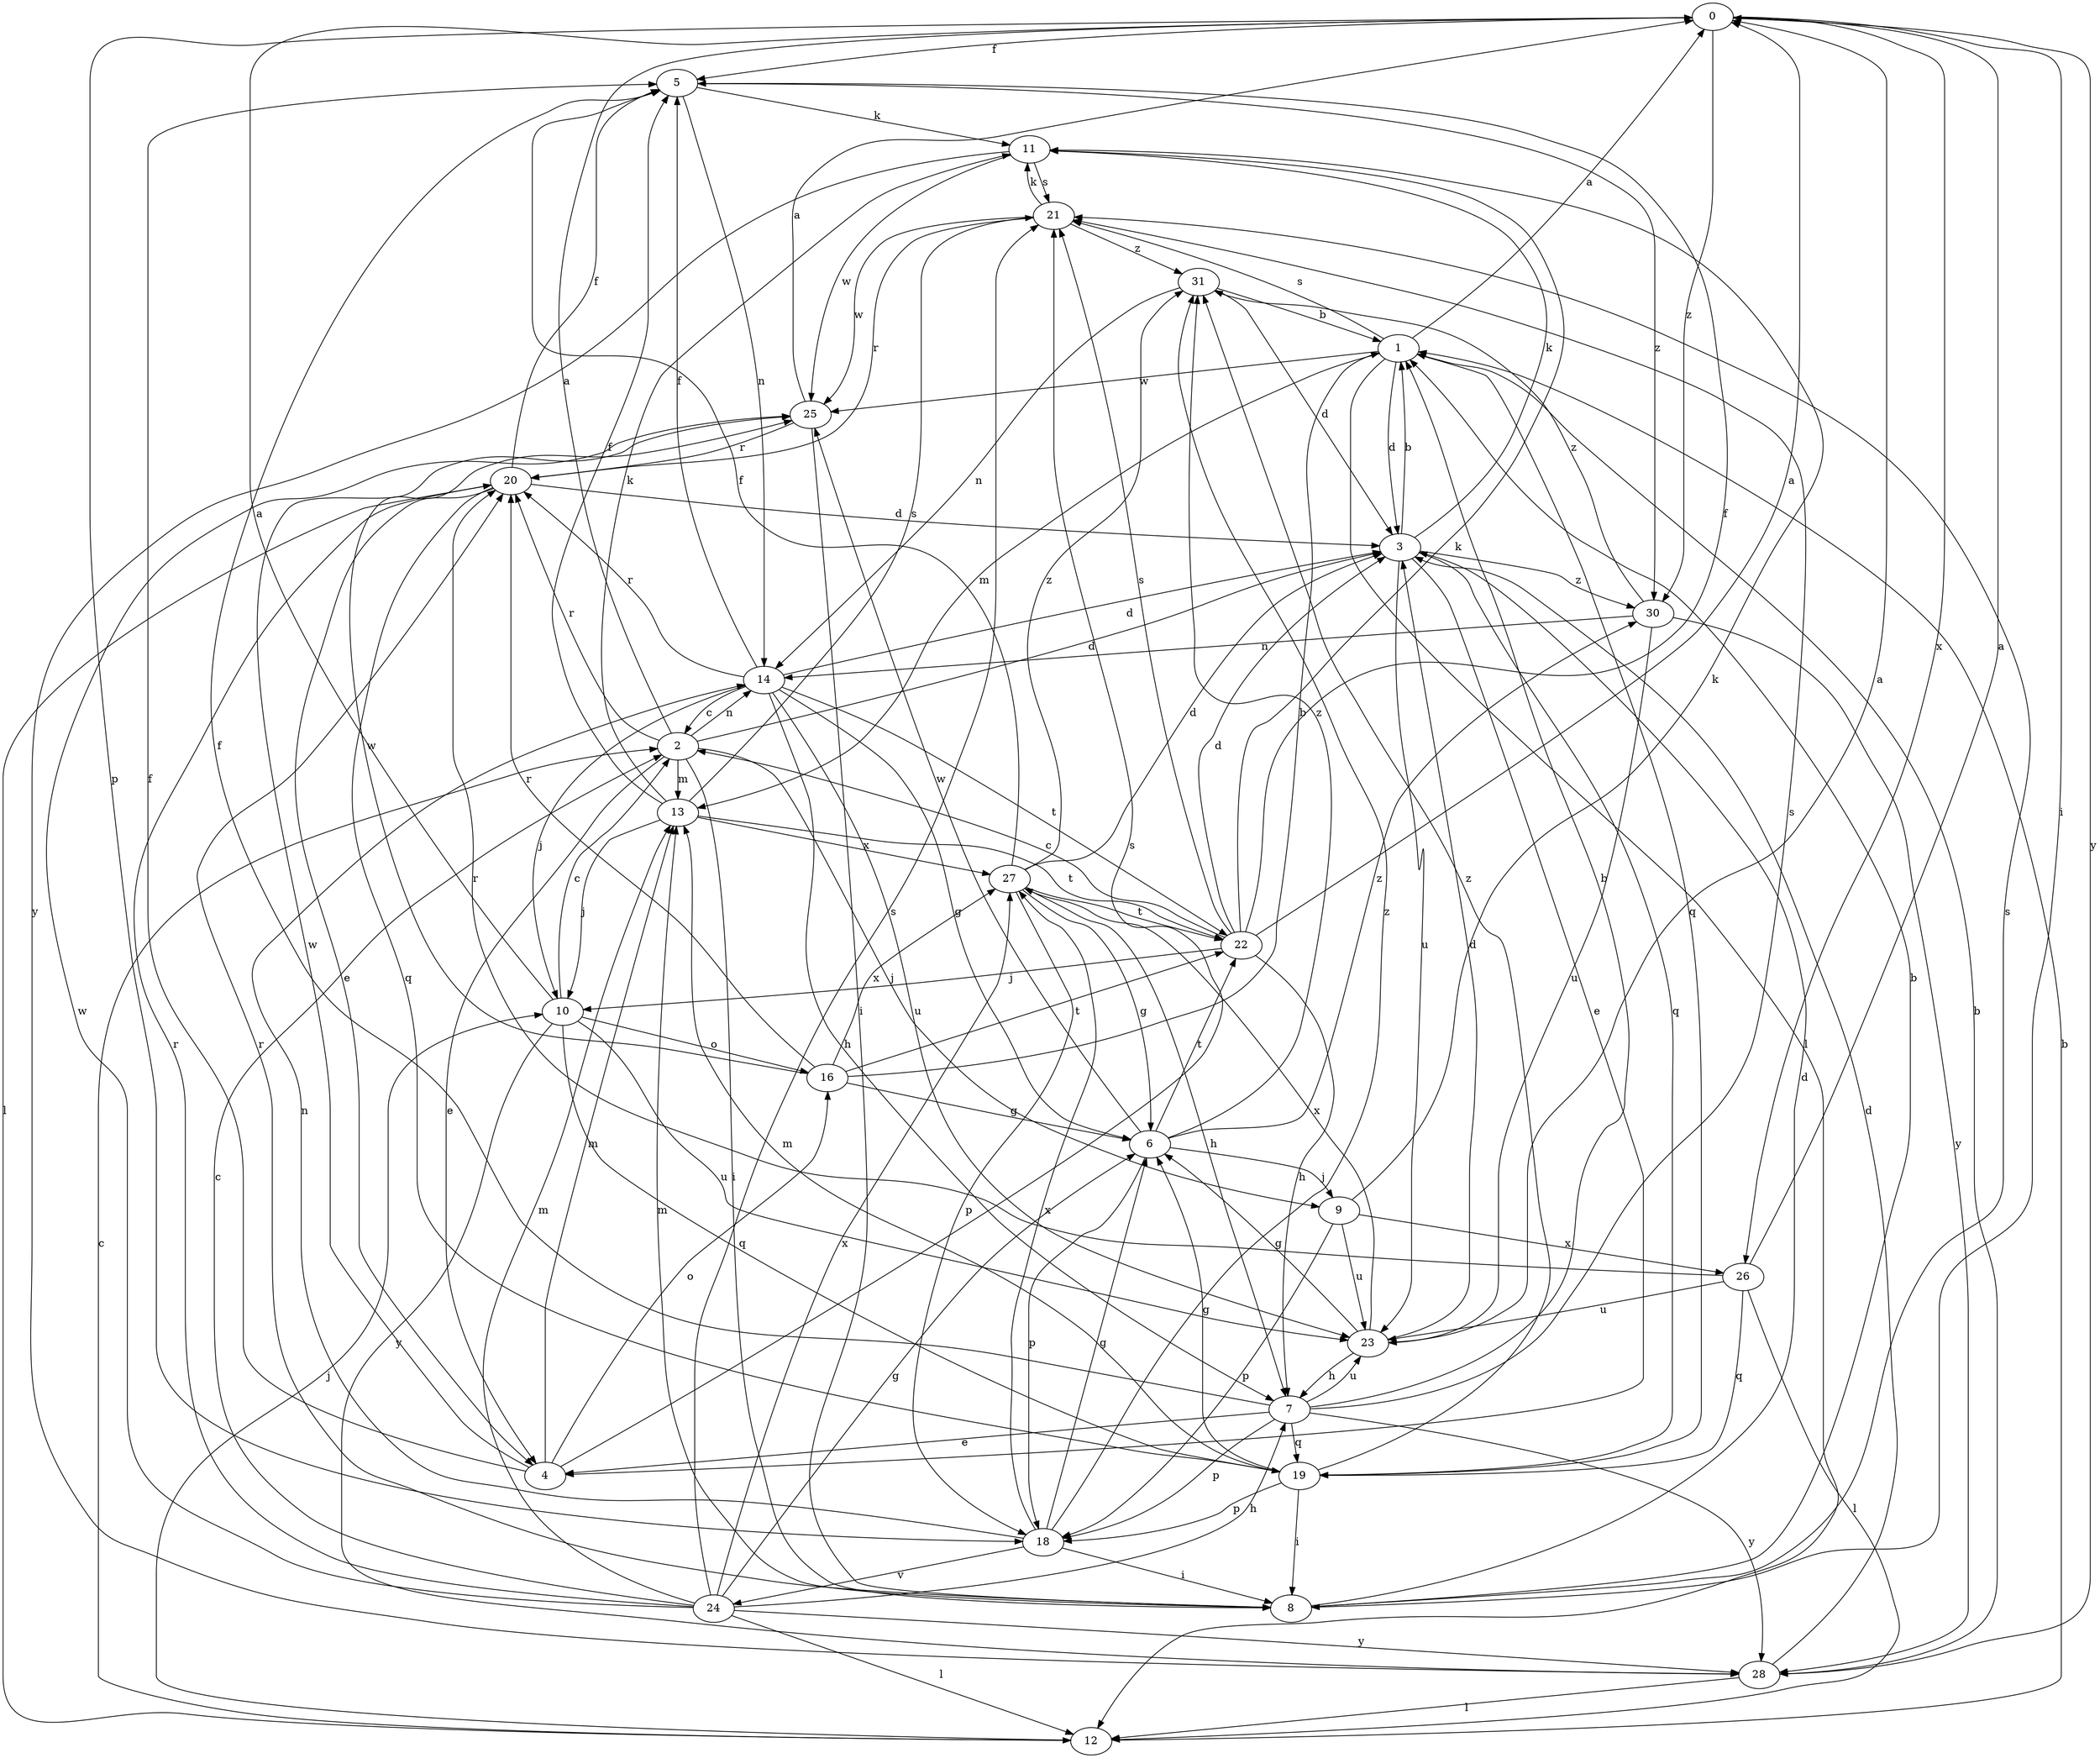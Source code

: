 strict digraph  {
0;
1;
2;
3;
4;
5;
6;
7;
8;
9;
10;
11;
12;
13;
14;
16;
18;
19;
20;
21;
22;
23;
24;
25;
26;
27;
28;
30;
31;
0 -> 5  [label=f];
0 -> 8  [label=i];
0 -> 18  [label=p];
0 -> 26  [label=x];
0 -> 28  [label=y];
0 -> 30  [label=z];
1 -> 0  [label=a];
1 -> 3  [label=d];
1 -> 12  [label=l];
1 -> 13  [label=m];
1 -> 19  [label=q];
1 -> 21  [label=s];
1 -> 25  [label=w];
2 -> 0  [label=a];
2 -> 3  [label=d];
2 -> 4  [label=e];
2 -> 8  [label=i];
2 -> 9  [label=j];
2 -> 13  [label=m];
2 -> 14  [label=n];
2 -> 20  [label=r];
3 -> 1  [label=b];
3 -> 4  [label=e];
3 -> 11  [label=k];
3 -> 19  [label=q];
3 -> 23  [label=u];
3 -> 30  [label=z];
4 -> 5  [label=f];
4 -> 13  [label=m];
4 -> 16  [label=o];
4 -> 21  [label=s];
4 -> 25  [label=w];
5 -> 11  [label=k];
5 -> 14  [label=n];
5 -> 30  [label=z];
6 -> 9  [label=j];
6 -> 18  [label=p];
6 -> 22  [label=t];
6 -> 25  [label=w];
6 -> 30  [label=z];
6 -> 31  [label=z];
7 -> 1  [label=b];
7 -> 4  [label=e];
7 -> 5  [label=f];
7 -> 18  [label=p];
7 -> 19  [label=q];
7 -> 21  [label=s];
7 -> 23  [label=u];
7 -> 28  [label=y];
8 -> 1  [label=b];
8 -> 3  [label=d];
8 -> 13  [label=m];
8 -> 20  [label=r];
8 -> 21  [label=s];
9 -> 11  [label=k];
9 -> 18  [label=p];
9 -> 23  [label=u];
9 -> 26  [label=x];
10 -> 0  [label=a];
10 -> 2  [label=c];
10 -> 16  [label=o];
10 -> 19  [label=q];
10 -> 23  [label=u];
10 -> 28  [label=y];
11 -> 21  [label=s];
11 -> 25  [label=w];
11 -> 28  [label=y];
12 -> 1  [label=b];
12 -> 2  [label=c];
12 -> 10  [label=j];
13 -> 5  [label=f];
13 -> 10  [label=j];
13 -> 11  [label=k];
13 -> 21  [label=s];
13 -> 22  [label=t];
13 -> 27  [label=x];
14 -> 2  [label=c];
14 -> 3  [label=d];
14 -> 5  [label=f];
14 -> 6  [label=g];
14 -> 7  [label=h];
14 -> 10  [label=j];
14 -> 20  [label=r];
14 -> 22  [label=t];
14 -> 23  [label=u];
16 -> 1  [label=b];
16 -> 6  [label=g];
16 -> 20  [label=r];
16 -> 22  [label=t];
16 -> 25  [label=w];
16 -> 27  [label=x];
18 -> 6  [label=g];
18 -> 8  [label=i];
18 -> 14  [label=n];
18 -> 24  [label=v];
18 -> 27  [label=x];
18 -> 31  [label=z];
19 -> 6  [label=g];
19 -> 8  [label=i];
19 -> 13  [label=m];
19 -> 18  [label=p];
19 -> 31  [label=z];
20 -> 3  [label=d];
20 -> 4  [label=e];
20 -> 5  [label=f];
20 -> 12  [label=l];
20 -> 19  [label=q];
21 -> 11  [label=k];
21 -> 20  [label=r];
21 -> 25  [label=w];
21 -> 31  [label=z];
22 -> 0  [label=a];
22 -> 2  [label=c];
22 -> 3  [label=d];
22 -> 5  [label=f];
22 -> 7  [label=h];
22 -> 10  [label=j];
22 -> 11  [label=k];
22 -> 21  [label=s];
23 -> 0  [label=a];
23 -> 3  [label=d];
23 -> 6  [label=g];
23 -> 7  [label=h];
23 -> 27  [label=x];
24 -> 2  [label=c];
24 -> 6  [label=g];
24 -> 7  [label=h];
24 -> 12  [label=l];
24 -> 13  [label=m];
24 -> 20  [label=r];
24 -> 21  [label=s];
24 -> 25  [label=w];
24 -> 27  [label=x];
24 -> 28  [label=y];
25 -> 0  [label=a];
25 -> 8  [label=i];
25 -> 20  [label=r];
26 -> 0  [label=a];
26 -> 12  [label=l];
26 -> 19  [label=q];
26 -> 20  [label=r];
26 -> 23  [label=u];
27 -> 3  [label=d];
27 -> 5  [label=f];
27 -> 6  [label=g];
27 -> 7  [label=h];
27 -> 18  [label=p];
27 -> 22  [label=t];
27 -> 31  [label=z];
28 -> 1  [label=b];
28 -> 3  [label=d];
28 -> 12  [label=l];
30 -> 14  [label=n];
30 -> 23  [label=u];
30 -> 28  [label=y];
30 -> 31  [label=z];
31 -> 1  [label=b];
31 -> 3  [label=d];
31 -> 14  [label=n];
}
